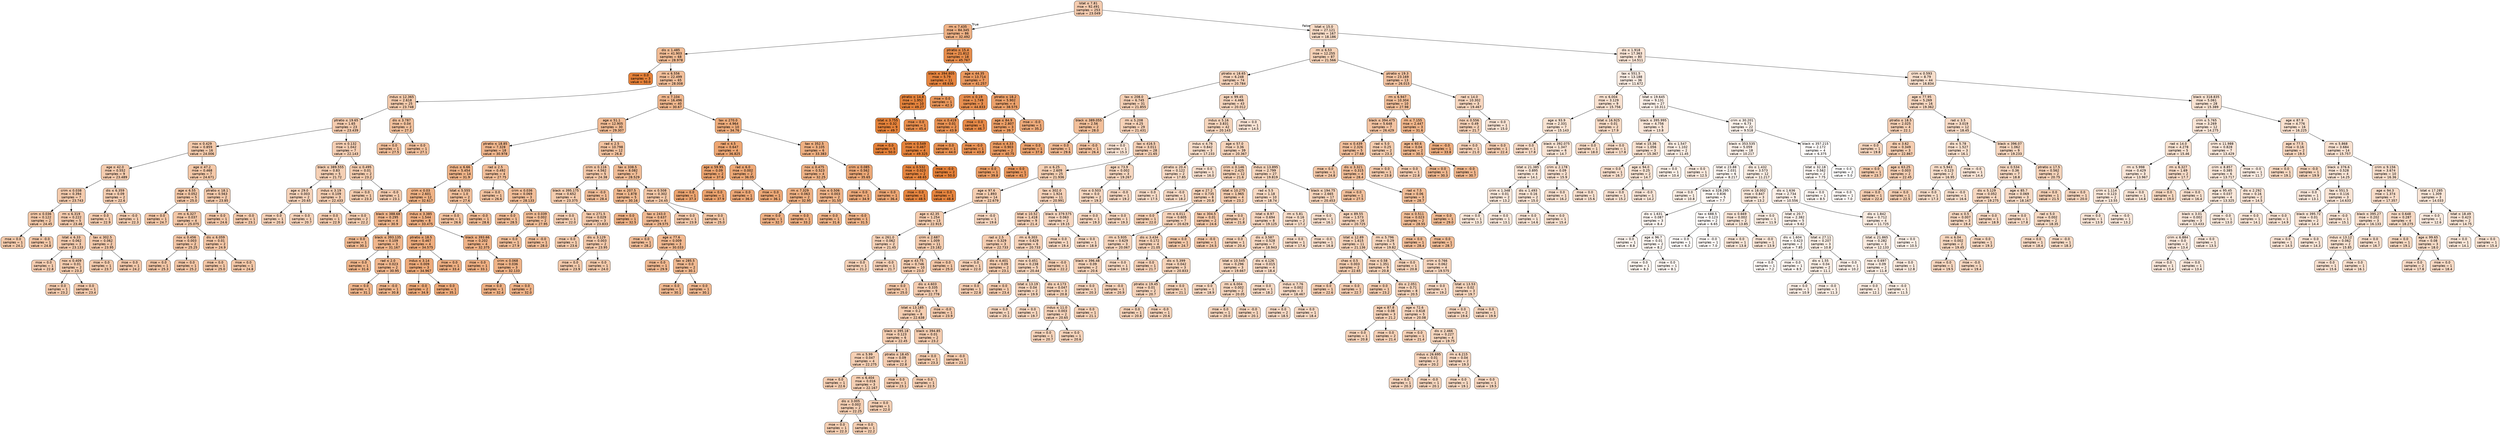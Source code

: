 digraph Tree {
node [shape=box, style="filled, rounded", color="black", fontname=helvetica] ;
edge [fontname=helvetica] ;
0 [label=<lstat &le; 7.81<br/>mse = 92.491<br/>samples = 253<br/>value = 23.049>, fillcolor="#f5ccb0"] ;
1 [label=<rm &le; 7.435<br/>mse = 84.345<br/>samples = 86<br/>value = 32.492>, fillcolor="#efb286"] ;
0 -> 1 [labeldistance=2.5, labelangle=45, headlabel="True"] ;
2 [label=<dis &le; 1.485<br/>mse = 41.903<br/>samples = 68<br/>value = 28.978>, fillcolor="#f1bc95"] ;
1 -> 2 ;
3 [label=<mse = 0.0<br/>samples = 3<br/>value = 50.0>, fillcolor="#e58139"] ;
2 -> 3 ;
4 [label=<rm &le; 6.556<br/>mse = 22.499<br/>samples = 65<br/>value = 28.008>, fillcolor="#f2bf9a"] ;
2 -> 4 ;
5 [label=<indus &le; 12.365<br/>mse = 2.618<br/>samples = 25<br/>value = 23.748>, fillcolor="#f4cbad"] ;
4 -> 5 ;
6 [label=<ptratio &le; 19.65<br/>mse = 1.65<br/>samples = 23<br/>value = 23.439>, fillcolor="#f4cbae"] ;
5 -> 6 ;
7 [label=<nox &le; 0.429<br/>mse = 0.859<br/>samples = 16<br/>value = 24.006>, fillcolor="#f4caab"] ;
6 -> 7 ;
8 [label=<age &le; 42.0<br/>mse = 0.552<br/>samples = 9<br/>value = 23.489>, fillcolor="#f4cbae"] ;
7 -> 8 ;
9 [label=<crim &le; 0.038<br/>mse = 0.394<br/>samples = 7<br/>value = 23.743>, fillcolor="#f4cbad"] ;
8 -> 9 ;
10 [label=<crim &le; 0.036<br/>mse = 0.122<br/>samples = 2<br/>value = 24.45>, fillcolor="#f4c9a9"] ;
9 -> 10 ;
11 [label=<mse = 0.0<br/>samples = 1<br/>value = 24.1>, fillcolor="#f4caab"] ;
10 -> 11 ;
12 [label=<mse = -0.0<br/>samples = 1<br/>value = 24.8>, fillcolor="#f4c8a8"] ;
10 -> 12 ;
13 [label=<rm &le; 6.319<br/>mse = 0.222<br/>samples = 5<br/>value = 23.46>, fillcolor="#f4cbae"] ;
9 -> 13 ;
14 [label=<lstat &le; 6.33<br/>mse = 0.062<br/>samples = 3<br/>value = 23.133>, fillcolor="#f5ccaf"] ;
13 -> 14 ;
15 [label=<mse = 0.0<br/>samples = 1<br/>value = 22.8>, fillcolor="#f5cdb1"] ;
14 -> 15 ;
16 [label=<nox &le; 0.409<br/>mse = 0.01<br/>samples = 2<br/>value = 23.3>, fillcolor="#f4ccae"] ;
14 -> 16 ;
17 [label=<mse = 0.0<br/>samples = 1<br/>value = 23.2>, fillcolor="#f4ccaf"] ;
16 -> 17 ;
18 [label=<mse = 0.0<br/>samples = 1<br/>value = 23.4>, fillcolor="#f4cbae"] ;
16 -> 18 ;
19 [label=<tax &le; 302.5<br/>mse = 0.062<br/>samples = 2<br/>value = 23.95>, fillcolor="#f4caac"] ;
13 -> 19 ;
20 [label=<mse = 0.0<br/>samples = 1<br/>value = 23.7>, fillcolor="#f4cbad"] ;
19 -> 20 ;
21 [label=<mse = 0.0<br/>samples = 1<br/>value = 24.2>, fillcolor="#f4c9ab"] ;
19 -> 21 ;
22 [label=<dis &le; 6.359<br/>mse = 0.09<br/>samples = 2<br/>value = 22.6>, fillcolor="#f5ceb2"] ;
8 -> 22 ;
23 [label=<mse = 0.0<br/>samples = 1<br/>value = 22.9>, fillcolor="#f5cdb0"] ;
22 -> 23 ;
24 [label=<mse = -0.0<br/>samples = 1<br/>value = 22.3>, fillcolor="#f5cfb3"] ;
22 -> 24 ;
25 [label=<age &le; 47.2<br/>mse = 0.468<br/>samples = 7<br/>value = 24.671>, fillcolor="#f4c8a8"] ;
7 -> 25 ;
26 [label=<age &le; 6.55<br/>mse = 0.052<br/>samples = 5<br/>value = 25.0>, fillcolor="#f3c7a7"] ;
25 -> 26 ;
27 [label=<mse = 0.0<br/>samples = 1<br/>value = 24.7>, fillcolor="#f4c8a8"] ;
26 -> 27 ;
28 [label=<rm &le; 6.327<br/>mse = 0.037<br/>samples = 4<br/>value = 25.075>, fillcolor="#f3c7a7"] ;
26 -> 28 ;
29 [label=<nox &le; 0.456<br/>mse = 0.003<br/>samples = 2<br/>value = 25.25>, fillcolor="#f3c6a6"] ;
28 -> 29 ;
30 [label=<mse = 0.0<br/>samples = 1<br/>value = 25.3>, fillcolor="#f3c6a6"] ;
29 -> 30 ;
31 [label=<mse = 0.0<br/>samples = 1<br/>value = 25.2>, fillcolor="#f3c6a6"] ;
29 -> 31 ;
32 [label=<dis &le; 6.059<br/>mse = 0.01<br/>samples = 2<br/>value = 24.9>, fillcolor="#f4c7a7"] ;
28 -> 32 ;
33 [label=<mse = 0.0<br/>samples = 1<br/>value = 25.0>, fillcolor="#f3c7a7"] ;
32 -> 33 ;
34 [label=<mse = 0.0<br/>samples = 1<br/>value = 24.8>, fillcolor="#f4c8a8"] ;
32 -> 34 ;
35 [label=<ptratio &le; 18.1<br/>mse = 0.563<br/>samples = 2<br/>value = 23.85>, fillcolor="#f4caac"] ;
25 -> 35 ;
36 [label=<mse = 0.0<br/>samples = 1<br/>value = 24.6>, fillcolor="#f4c8a9"] ;
35 -> 36 ;
37 [label=<mse = -0.0<br/>samples = 1<br/>value = 23.1>, fillcolor="#f5ccaf"] ;
35 -> 37 ;
38 [label=<crim &le; 0.132<br/>mse = 1.042<br/>samples = 7<br/>value = 22.143>, fillcolor="#f5cfb4"] ;
6 -> 38 ;
39 [label=<black &le; 389.555<br/>mse = 0.83<br/>samples = 5<br/>value = 21.72>, fillcolor="#f5d0b5"] ;
38 -> 39 ;
40 [label=<age &le; 29.0<br/>mse = 0.003<br/>samples = 2<br/>value = 20.65>, fillcolor="#f6d3ba"] ;
39 -> 40 ;
41 [label=<mse = 0.0<br/>samples = 1<br/>value = 20.6>, fillcolor="#f6d3ba"] ;
40 -> 41 ;
42 [label=<mse = 0.0<br/>samples = 1<br/>value = 20.7>, fillcolor="#f6d3ba"] ;
40 -> 42 ;
43 [label=<indus &le; 3.19<br/>mse = 0.109<br/>samples = 3<br/>value = 22.433>, fillcolor="#f5ceb2"] ;
39 -> 43 ;
44 [label=<mse = 0.0<br/>samples = 1<br/>value = 22.9>, fillcolor="#f5cdb0"] ;
43 -> 44 ;
45 [label=<mse = 0.0<br/>samples = 2<br/>value = 22.2>, fillcolor="#f5cfb3"] ;
43 -> 45 ;
46 [label=<nox &le; 0.495<br/>mse = 0.01<br/>samples = 2<br/>value = 23.2>, fillcolor="#f4ccaf"] ;
38 -> 46 ;
47 [label=<mse = 0.0<br/>samples = 1<br/>value = 23.3>, fillcolor="#f4ccae"] ;
46 -> 47 ;
48 [label=<mse = -0.0<br/>samples = 1<br/>value = 23.1>, fillcolor="#f5ccaf"] ;
46 -> 48 ;
49 [label=<dis &le; 3.787<br/>mse = 0.04<br/>samples = 2<br/>value = 27.3>, fillcolor="#f2c19d"] ;
5 -> 49 ;
50 [label=<mse = 0.0<br/>samples = 1<br/>value = 27.5>, fillcolor="#f2c09c"] ;
49 -> 50 ;
51 [label=<mse = 0.0<br/>samples = 1<br/>value = 27.1>, fillcolor="#f2c19e"] ;
49 -> 51 ;
52 [label=<rm &le; 7.104<br/>mse = 16.496<br/>samples = 40<br/>value = 30.67>, fillcolor="#f0b78e"] ;
4 -> 52 ;
53 [label=<age &le; 51.1<br/>mse = 12.905<br/>samples = 30<br/>value = 29.307>, fillcolor="#f1bb94"] ;
52 -> 53 ;
54 [label=<ptratio &le; 18.85<br/>mse = 7.328<br/>samples = 18<br/>value = 30.978>, fillcolor="#f0b68d"] ;
53 -> 54 ;
55 [label=<indus &le; 6.66<br/>mse = 5.454<br/>samples = 14<br/>value = 31.9>, fillcolor="#efb489"] ;
54 -> 55 ;
56 [label=<crim &le; 0.03<br/>mse = 2.601<br/>samples = 12<br/>value = 32.617>, fillcolor="#efb285"] ;
55 -> 56 ;
57 [label=<black &le; 388.68<br/>mse = 0.295<br/>samples = 4<br/>value = 30.9>, fillcolor="#f0b68d"] ;
56 -> 57 ;
58 [label=<mse = 0.0<br/>samples = 1<br/>value = 30.1>, fillcolor="#f0b991"] ;
57 -> 58 ;
59 [label=<black &le; 393.135<br/>mse = 0.109<br/>samples = 3<br/>value = 31.167>, fillcolor="#f0b68c"] ;
57 -> 59 ;
60 [label=<mse = 0.0<br/>samples = 1<br/>value = 31.6>, fillcolor="#f0b58a"] ;
59 -> 60 ;
61 [label=<rad &le; 2.0<br/>mse = 0.023<br/>samples = 2<br/>value = 30.95>, fillcolor="#f0b68d"] ;
59 -> 61 ;
62 [label=<mse = 0.0<br/>samples = 1<br/>value = 31.1>, fillcolor="#f0b68c"] ;
61 -> 62 ;
63 [label=<mse = -0.0<br/>samples = 1<br/>value = 30.8>, fillcolor="#f0b78d"] ;
61 -> 63 ;
64 [label=<indus &le; 3.385<br/>mse = 1.544<br/>samples = 8<br/>value = 33.475>, fillcolor="#efaf82"] ;
56 -> 64 ;
65 [label=<ptratio &le; 18.5<br/>mse = 0.467<br/>samples = 4<br/>value = 34.575>, fillcolor="#eeac7d"] ;
64 -> 65 ;
66 [label=<indus &le; 3.14<br/>mse = 0.009<br/>samples = 3<br/>value = 34.967>, fillcolor="#eeab7b"] ;
65 -> 66 ;
67 [label=<mse = -0.0<br/>samples = 2<br/>value = 34.9>, fillcolor="#eeab7b"] ;
66 -> 67 ;
68 [label=<mse = 0.0<br/>samples = 1<br/>value = 35.1>, fillcolor="#eeab7b"] ;
66 -> 68 ;
69 [label=<mse = 0.0<br/>samples = 1<br/>value = 33.4>, fillcolor="#efaf82"] ;
65 -> 69 ;
70 [label=<black &le; 393.66<br/>mse = 0.202<br/>samples = 4<br/>value = 32.375>, fillcolor="#efb287"] ;
64 -> 70 ;
71 [label=<mse = 0.0<br/>samples = 1<br/>value = 33.1>, fillcolor="#efb083"] ;
70 -> 71 ;
72 [label=<crim &le; 0.068<br/>mse = 0.036<br/>samples = 3<br/>value = 32.133>, fillcolor="#efb388"] ;
70 -> 72 ;
73 [label=<mse = 0.0<br/>samples = 1<br/>value = 32.4>, fillcolor="#efb286"] ;
72 -> 73 ;
74 [label=<mse = 0.0<br/>samples = 2<br/>value = 32.0>, fillcolor="#efb388"] ;
72 -> 74 ;
75 [label=<lstat &le; 5.555<br/>mse = 1.0<br/>samples = 2<br/>value = 27.6>, fillcolor="#f2c09c"] ;
55 -> 75 ;
76 [label=<mse = 0.0<br/>samples = 1<br/>value = 26.6>, fillcolor="#f3c3a0"] ;
75 -> 76 ;
77 [label=<mse = -0.0<br/>samples = 1<br/>value = 28.6>, fillcolor="#f1bd97"] ;
75 -> 77 ;
78 [label=<rad &le; 2.5<br/>mse = 0.492<br/>samples = 4<br/>value = 27.75>, fillcolor="#f2bf9b"] ;
54 -> 78 ;
79 [label=<mse = 0.0<br/>samples = 1<br/>value = 26.6>, fillcolor="#f3c3a0"] ;
78 -> 79 ;
80 [label=<crim &le; 0.036<br/>mse = 0.069<br/>samples = 3<br/>value = 28.133>, fillcolor="#f2be99"] ;
78 -> 80 ;
81 [label=<mse = 0.0<br/>samples = 1<br/>value = 28.5>, fillcolor="#f1bd98"] ;
80 -> 81 ;
82 [label=<crim &le; 0.039<br/>mse = 0.002<br/>samples = 2<br/>value = 27.95>, fillcolor="#f2bf9a"] ;
80 -> 82 ;
83 [label=<mse = 0.0<br/>samples = 1<br/>value = 27.9>, fillcolor="#f2bf9a"] ;
82 -> 83 ;
84 [label=<mse = -0.0<br/>samples = 1<br/>value = 28.0>, fillcolor="#f2bf9a"] ;
82 -> 84 ;
85 [label=<rad &le; 2.5<br/>mse = 10.798<br/>samples = 12<br/>value = 26.8>, fillcolor="#f2c29f"] ;
53 -> 85 ;
86 [label=<crim &le; 0.116<br/>mse = 4.562<br/>samples = 5<br/>value = 24.38>, fillcolor="#f4c9aa"] ;
85 -> 86 ;
87 [label=<black &le; 395.175<br/>mse = 0.652<br/>samples = 4<br/>value = 23.375>, fillcolor="#f4ccae"] ;
86 -> 87 ;
88 [label=<mse = 0.0<br/>samples = 1<br/>value = 22.0>, fillcolor="#f5cfb4"] ;
87 -> 88 ;
89 [label=<tax &le; 271.5<br/>mse = 0.029<br/>samples = 3<br/>value = 23.833>, fillcolor="#f4caac"] ;
87 -> 89 ;
90 [label=<mse = 0.0<br/>samples = 1<br/>value = 23.6>, fillcolor="#f4cbad"] ;
89 -> 90 ;
91 [label=<dis &le; 3.129<br/>mse = 0.003<br/>samples = 2<br/>value = 23.95>, fillcolor="#f4caac"] ;
89 -> 91 ;
92 [label=<mse = 0.0<br/>samples = 1<br/>value = 23.9>, fillcolor="#f4caac"] ;
91 -> 92 ;
93 [label=<mse = 0.0<br/>samples = 1<br/>value = 24.0>, fillcolor="#f4caab"] ;
91 -> 93 ;
94 [label=<mse = -0.0<br/>samples = 1<br/>value = 28.4>, fillcolor="#f1bd98"] ;
86 -> 94 ;
95 [label=<tax &le; 338.5<br/>mse = 8.082<br/>samples = 7<br/>value = 28.529>, fillcolor="#f1bd97"] ;
85 -> 95 ;
96 [label=<tax &le; 207.5<br/>mse = 1.878<br/>samples = 5<br/>value = 30.16>, fillcolor="#f0b990"] ;
95 -> 96 ;
97 [label=<mse = 0.0<br/>samples = 1<br/>value = 32.5>, fillcolor="#efb286"] ;
96 -> 97 ;
98 [label=<tax &le; 243.0<br/>mse = 0.637<br/>samples = 4<br/>value = 29.575>, fillcolor="#f1ba93"] ;
96 -> 98 ;
99 [label=<mse = 0.0<br/>samples = 1<br/>value = 28.2>, fillcolor="#f2be99"] ;
98 -> 99 ;
100 [label=<age &le; 77.6<br/>mse = 0.009<br/>samples = 3<br/>value = 30.033>, fillcolor="#f1b991"] ;
98 -> 100 ;
101 [label=<mse = 0.0<br/>samples = 1<br/>value = 29.9>, fillcolor="#f1b991"] ;
100 -> 101 ;
102 [label=<tax &le; 285.5<br/>mse = 0.0<br/>samples = 2<br/>value = 30.1>, fillcolor="#f0b991"] ;
100 -> 102 ;
103 [label=<mse = 0.0<br/>samples = 1<br/>value = 30.1>, fillcolor="#f0b991"] ;
102 -> 103 ;
104 [label=<mse = 0.0<br/>samples = 1<br/>value = 30.1>, fillcolor="#f0b991"] ;
102 -> 104 ;
105 [label=<nox &le; 0.508<br/>mse = 0.302<br/>samples = 2<br/>value = 24.45>, fillcolor="#f4c9a9"] ;
95 -> 105 ;
106 [label=<mse = 0.0<br/>samples = 1<br/>value = 23.9>, fillcolor="#f4caac"] ;
105 -> 106 ;
107 [label=<mse = 0.0<br/>samples = 1<br/>value = 25.0>, fillcolor="#f3c7a7"] ;
105 -> 107 ;
108 [label=<tax &le; 270.0<br/>mse = 4.964<br/>samples = 10<br/>value = 34.76>, fillcolor="#eeac7c"] ;
52 -> 108 ;
109 [label=<rad &le; 4.5<br/>mse = 0.647<br/>samples = 4<br/>value = 36.825>, fillcolor="#eda673"] ;
108 -> 109 ;
110 [label=<age &le; 59.95<br/>mse = 0.09<br/>samples = 2<br/>value = 37.6>, fillcolor="#eca470"] ;
109 -> 110 ;
111 [label=<mse = 0.0<br/>samples = 1<br/>value = 37.3>, fillcolor="#eca571"] ;
110 -> 111 ;
112 [label=<mse = 0.0<br/>samples = 1<br/>value = 37.9>, fillcolor="#eca36e"] ;
110 -> 112 ;
113 [label=<rad &le; 6.0<br/>mse = 0.002<br/>samples = 2<br/>value = 36.05>, fillcolor="#eda876"] ;
109 -> 113 ;
114 [label=<mse = 0.0<br/>samples = 1<br/>value = 36.0>, fillcolor="#eda877"] ;
113 -> 114 ;
115 [label=<mse = 0.0<br/>samples = 1<br/>value = 36.1>, fillcolor="#eda876"] ;
113 -> 115 ;
116 [label=<tax &le; 352.5<br/>mse = 3.105<br/>samples = 6<br/>value = 33.383>, fillcolor="#efb082"] ;
108 -> 116 ;
117 [label=<nox &le; 0.475<br/>mse = 0.523<br/>samples = 4<br/>value = 32.25>, fillcolor="#efb387"] ;
116 -> 117 ;
118 [label=<rm &le; 7.329<br/>mse = 0.063<br/>samples = 2<br/>value = 32.95>, fillcolor="#efb184"] ;
117 -> 118 ;
119 [label=<mse = 0.0<br/>samples = 1<br/>value = 32.7>, fillcolor="#efb185"] ;
118 -> 119 ;
120 [label=<mse = 0.0<br/>samples = 1<br/>value = 33.2>, fillcolor="#efb083"] ;
118 -> 120 ;
121 [label=<nox &le; 0.506<br/>mse = 0.003<br/>samples = 2<br/>value = 31.55>, fillcolor="#f0b58a"] ;
117 -> 121 ;
122 [label=<mse = 0.0<br/>samples = 1<br/>value = 31.6>, fillcolor="#f0b58a"] ;
121 -> 122 ;
123 [label=<mse = -0.0<br/>samples = 1<br/>value = 31.5>, fillcolor="#f0b58a"] ;
121 -> 123 ;
124 [label=<crim &le; 0.085<br/>mse = 0.562<br/>samples = 2<br/>value = 35.65>, fillcolor="#eda978"] ;
116 -> 124 ;
125 [label=<mse = 0.0<br/>samples = 1<br/>value = 34.9>, fillcolor="#eeab7b"] ;
124 -> 125 ;
126 [label=<mse = 0.0<br/>samples = 1<br/>value = 36.4>, fillcolor="#eda775"] ;
124 -> 126 ;
127 [label=<ptratio &le; 15.4<br/>mse = 21.812<br/>samples = 18<br/>value = 45.767>, fillcolor="#e78d4c"] ;
1 -> 127 ;
128 [label=<black &le; 394.805<br/>mse = 5.79<br/>samples = 11<br/>value = 48.636>, fillcolor="#e6853f"] ;
127 -> 128 ;
129 [label=<ptratio &le; 14.8<br/>mse = 1.952<br/>samples = 10<br/>value = 49.27>, fillcolor="#e5833c"] ;
128 -> 129 ;
130 [label=<lstat &le; 3.755<br/>mse = 0.32<br/>samples = 9<br/>value = 49.7>, fillcolor="#e5823a"] ;
129 -> 130 ;
131 [label=<mse = 0.0<br/>samples = 5<br/>value = 50.0>, fillcolor="#e58139"] ;
130 -> 131 ;
132 [label=<crim &le; 0.549<br/>mse = 0.467<br/>samples = 4<br/>value = 49.325>, fillcolor="#e5833c"] ;
130 -> 132 ;
133 [label=<nox &le; 0.532<br/>mse = 0.023<br/>samples = 2<br/>value = 48.65>, fillcolor="#e6853f"] ;
132 -> 133 ;
134 [label=<mse = 0.0<br/>samples = 1<br/>value = 48.5>, fillcolor="#e68540"] ;
133 -> 134 ;
135 [label=<mse = 0.0<br/>samples = 1<br/>value = 48.8>, fillcolor="#e6843e"] ;
133 -> 135 ;
136 [label=<mse = -0.0<br/>samples = 2<br/>value = 50.0>, fillcolor="#e58139"] ;
132 -> 136 ;
137 [label=<mse = 0.0<br/>samples = 1<br/>value = 45.4>, fillcolor="#e88e4d"] ;
129 -> 137 ;
138 [label=<mse = 0.0<br/>samples = 1<br/>value = 42.3>, fillcolor="#e9975b"] ;
128 -> 138 ;
139 [label=<age &le; 44.35<br/>mse = 13.714<br/>samples = 7<br/>value = 41.257>, fillcolor="#ea995f"] ;
127 -> 139 ;
140 [label=<crim &le; 0.19<br/>mse = 1.749<br/>samples = 3<br/>value = 44.833>, fillcolor="#e88f50"] ;
139 -> 140 ;
141 [label=<nox &le; 0.419<br/>mse = 0.01<br/>samples = 2<br/>value = 43.9>, fillcolor="#e99254"] ;
140 -> 141 ;
142 [label=<mse = 0.0<br/>samples = 1<br/>value = 44.0>, fillcolor="#e89253"] ;
141 -> 142 ;
143 [label=<mse = -0.0<br/>samples = 1<br/>value = 43.8>, fillcolor="#e99254"] ;
141 -> 143 ;
144 [label=<mse = 0.0<br/>samples = 1<br/>value = 46.7>, fillcolor="#e78a48"] ;
140 -> 144 ;
145 [label=<ptratio &le; 18.2<br/>mse = 5.902<br/>samples = 4<br/>value = 38.575>, fillcolor="#eca16b"] ;
139 -> 145 ;
146 [label=<age &le; 84.9<br/>mse = 2.807<br/>samples = 3<br/>value = 39.7>, fillcolor="#eb9e66"] ;
145 -> 146 ;
147 [label=<indus &le; 4.33<br/>mse = 0.903<br/>samples = 2<br/>value = 40.75>, fillcolor="#ea9b62"] ;
146 -> 147 ;
148 [label=<mse = 0.0<br/>samples = 1<br/>value = 39.8>, fillcolor="#eb9e66"] ;
147 -> 148 ;
149 [label=<mse = 0.0<br/>samples = 1<br/>value = 41.7>, fillcolor="#ea985e"] ;
147 -> 149 ;
150 [label=<mse = 0.0<br/>samples = 1<br/>value = 37.6>, fillcolor="#eca470"] ;
146 -> 150 ;
151 [label=<mse = -0.0<br/>samples = 1<br/>value = 35.2>, fillcolor="#eeaa7a"] ;
145 -> 151 ;
152 [label=<lstat &le; 15.0<br/>mse = 27.121<br/>samples = 167<br/>value = 18.186>, fillcolor="#f7dac5"] ;
0 -> 152 [labeldistance=2.5, labelangle=-45, headlabel="False"] ;
153 [label=<rm &le; 6.53<br/>mse = 12.255<br/>samples = 87<br/>value = 21.566>, fillcolor="#f5d1b6"] ;
152 -> 153 ;
154 [label=<ptratio &le; 18.65<br/>mse = 6.248<br/>samples = 74<br/>value = 20.784>, fillcolor="#f6d3ba"] ;
153 -> 154 ;
155 [label=<tax &le; 208.0<br/>mse = 6.745<br/>samples = 31<br/>value = 21.855>, fillcolor="#f5d0b5"] ;
154 -> 155 ;
156 [label=<black &le; 389.055<br/>mse = 2.56<br/>samples = 2<br/>value = 28.0>, fillcolor="#f2bf9a"] ;
155 -> 156 ;
157 [label=<mse = 0.0<br/>samples = 1<br/>value = 29.6>, fillcolor="#f1ba93"] ;
156 -> 157 ;
158 [label=<mse = -0.0<br/>samples = 1<br/>value = 26.4>, fillcolor="#f3c3a1"] ;
156 -> 158 ;
159 [label=<rm &le; 5.208<br/>mse = 4.25<br/>samples = 29<br/>value = 21.431>, fillcolor="#f6d1b7"] ;
155 -> 159 ;
160 [label=<mse = 0.0<br/>samples = 1<br/>value = 15.3>, fillcolor="#f9e2d2"] ;
159 -> 160 ;
161 [label=<tax &le; 416.5<br/>mse = 3.011<br/>samples = 28<br/>value = 21.65>, fillcolor="#f5d0b6"] ;
159 -> 161 ;
162 [label=<zn &le; 6.25<br/>mse = 2.609<br/>samples = 25<br/>value = 21.936>, fillcolor="#f5d0b4"] ;
161 -> 162 ;
163 [label=<age &le; 97.6<br/>mse = 1.893<br/>samples = 14<br/>value = 22.679>, fillcolor="#f5ceb1"] ;
162 -> 163 ;
164 [label=<age &le; 42.35<br/>mse = 1.254<br/>samples = 13<br/>value = 22.915>, fillcolor="#f5cdb0"] ;
163 -> 164 ;
165 [label=<tax &le; 261.0<br/>mse = 0.062<br/>samples = 2<br/>value = 21.45>, fillcolor="#f5d1b7"] ;
164 -> 165 ;
166 [label=<mse = 0.0<br/>samples = 1<br/>value = 21.2>, fillcolor="#f6d2b8"] ;
165 -> 166 ;
167 [label=<mse = -0.0<br/>samples = 1<br/>value = 21.7>, fillcolor="#f5d0b6"] ;
165 -> 167 ;
168 [label=<crim &le; 2.687<br/>mse = 1.009<br/>samples = 11<br/>value = 23.182>, fillcolor="#f4ccaf"] ;
164 -> 168 ;
169 [label=<age &le; 43.75<br/>mse = 0.746<br/>samples = 10<br/>value = 23.0>, fillcolor="#f5cdb0"] ;
168 -> 169 ;
170 [label=<mse = 0.0<br/>samples = 1<br/>value = 25.0>, fillcolor="#f3c7a7"] ;
169 -> 170 ;
171 [label=<dis &le; 4.603<br/>mse = 0.335<br/>samples = 9<br/>value = 22.778>, fillcolor="#f5cdb1"] ;
169 -> 171 ;
172 [label=<lstat &le; 13.185<br/>mse = 0.2<br/>samples = 8<br/>value = 22.638>, fillcolor="#f5ceb1"] ;
171 -> 172 ;
173 [label=<black &le; 395.18<br/>mse = 0.123<br/>samples = 6<br/>value = 22.45>, fillcolor="#f5ceb2"] ;
172 -> 173 ;
174 [label=<rm &le; 5.99<br/>mse = 0.047<br/>samples = 4<br/>value = 22.275>, fillcolor="#f5cfb3"] ;
173 -> 174 ;
175 [label=<mse = 0.0<br/>samples = 1<br/>value = 22.6>, fillcolor="#f5ceb2"] ;
174 -> 175 ;
176 [label=<rm &le; 6.404<br/>mse = 0.016<br/>samples = 3<br/>value = 22.167>, fillcolor="#f5cfb3"] ;
174 -> 176 ;
177 [label=<dis &le; 3.005<br/>mse = 0.002<br/>samples = 2<br/>value = 22.25>, fillcolor="#f5cfb3"] ;
176 -> 177 ;
178 [label=<mse = 0.0<br/>samples = 1<br/>value = 22.3>, fillcolor="#f5cfb3"] ;
177 -> 178 ;
179 [label=<mse = 0.0<br/>samples = 1<br/>value = 22.2>, fillcolor="#f5cfb3"] ;
177 -> 179 ;
180 [label=<mse = 0.0<br/>samples = 1<br/>value = 22.0>, fillcolor="#f5cfb4"] ;
176 -> 180 ;
181 [label=<ptratio &le; 18.45<br/>mse = 0.09<br/>samples = 2<br/>value = 22.8>, fillcolor="#f5cdb1"] ;
173 -> 181 ;
182 [label=<mse = 0.0<br/>samples = 1<br/>value = 23.1>, fillcolor="#f5ccaf"] ;
181 -> 182 ;
183 [label=<mse = 0.0<br/>samples = 1<br/>value = 22.5>, fillcolor="#f5ceb2"] ;
181 -> 183 ;
184 [label=<black &le; 394.85<br/>mse = 0.01<br/>samples = 2<br/>value = 23.2>, fillcolor="#f4ccaf"] ;
172 -> 184 ;
185 [label=<mse = 0.0<br/>samples = 1<br/>value = 23.3>, fillcolor="#f4ccae"] ;
184 -> 185 ;
186 [label=<mse = -0.0<br/>samples = 1<br/>value = 23.1>, fillcolor="#f5ccaf"] ;
184 -> 186 ;
187 [label=<mse = -0.0<br/>samples = 1<br/>value = 23.9>, fillcolor="#f4caac"] ;
171 -> 187 ;
188 [label=<mse = 0.0<br/>samples = 1<br/>value = 25.0>, fillcolor="#f3c7a7"] ;
168 -> 188 ;
189 [label=<mse = -0.0<br/>samples = 1<br/>value = 19.6>, fillcolor="#f7d6bf"] ;
163 -> 189 ;
190 [label=<tax &le; 302.0<br/>mse = 1.924<br/>samples = 11<br/>value = 20.991>, fillcolor="#f6d2b9"] ;
162 -> 190 ;
191 [label=<lstat &le; 10.52<br/>mse = 1.418<br/>samples = 9<br/>value = 21.4>, fillcolor="#f6d1b7"] ;
190 -> 191 ;
192 [label=<rad &le; 2.5<br/>mse = 0.329<br/>samples = 3<br/>value = 22.733>, fillcolor="#f5cdb1"] ;
191 -> 192 ;
193 [label=<mse = 0.0<br/>samples = 1<br/>value = 22.0>, fillcolor="#f5cfb4"] ;
192 -> 193 ;
194 [label=<dis &le; 4.401<br/>mse = 0.09<br/>samples = 2<br/>value = 23.1>, fillcolor="#f5ccaf"] ;
192 -> 194 ;
195 [label=<mse = 0.0<br/>samples = 1<br/>value = 22.8>, fillcolor="#f5cdb1"] ;
194 -> 195 ;
196 [label=<mse = 0.0<br/>samples = 1<br/>value = 23.4>, fillcolor="#f4cbae"] ;
194 -> 196 ;
197 [label=<rm &le; 6.303<br/>mse = 0.629<br/>samples = 6<br/>value = 20.733>, fillcolor="#f6d3ba"] ;
191 -> 197 ;
198 [label=<nox &le; 0.451<br/>mse = 0.238<br/>samples = 5<br/>value = 20.44>, fillcolor="#f6d4bb"] ;
197 -> 198 ;
199 [label=<lstat &le; 13.19<br/>mse = 0.04<br/>samples = 2<br/>value = 19.9>, fillcolor="#f6d5bd"] ;
198 -> 199 ;
200 [label=<mse = 0.0<br/>samples = 1<br/>value = 20.1>, fillcolor="#f6d5bd"] ;
199 -> 200 ;
201 [label=<mse = 0.0<br/>samples = 1<br/>value = 19.7>, fillcolor="#f7d6be"] ;
199 -> 201 ;
202 [label=<dis &le; 4.173<br/>mse = 0.047<br/>samples = 3<br/>value = 20.8>, fillcolor="#f6d3b9"] ;
198 -> 202 ;
203 [label=<indus &le; 11.0<br/>mse = 0.003<br/>samples = 2<br/>value = 20.65>, fillcolor="#f6d3ba"] ;
202 -> 203 ;
204 [label=<mse = 0.0<br/>samples = 1<br/>value = 20.7>, fillcolor="#f6d3ba"] ;
203 -> 204 ;
205 [label=<mse = 0.0<br/>samples = 1<br/>value = 20.6>, fillcolor="#f6d3ba"] ;
203 -> 205 ;
206 [label=<mse = 0.0<br/>samples = 1<br/>value = 21.1>, fillcolor="#f6d2b8"] ;
202 -> 206 ;
207 [label=<mse = -0.0<br/>samples = 1<br/>value = 22.2>, fillcolor="#f5cfb3"] ;
197 -> 207 ;
208 [label=<black &le; 379.575<br/>mse = 0.063<br/>samples = 2<br/>value = 19.15>, fillcolor="#f7d7c1"] ;
190 -> 208 ;
209 [label=<mse = 0.0<br/>samples = 1<br/>value = 19.4>, fillcolor="#f7d7c0"] ;
208 -> 209 ;
210 [label=<mse = 0.0<br/>samples = 1<br/>value = 18.9>, fillcolor="#f7d8c2"] ;
208 -> 210 ;
211 [label=<age &le; 73.9<br/>mse = 0.002<br/>samples = 3<br/>value = 19.267>, fillcolor="#f7d7c0"] ;
161 -> 211 ;
212 [label=<nox &le; 0.503<br/>mse = 0.0<br/>samples = 2<br/>value = 19.3>, fillcolor="#f7d7c0"] ;
211 -> 212 ;
213 [label=<mse = 0.0<br/>samples = 1<br/>value = 19.3>, fillcolor="#f7d7c0"] ;
212 -> 213 ;
214 [label=<mse = 0.0<br/>samples = 1<br/>value = 19.3>, fillcolor="#f7d7c0"] ;
212 -> 214 ;
215 [label=<mse = -0.0<br/>samples = 1<br/>value = 19.2>, fillcolor="#f7d7c1"] ;
211 -> 215 ;
216 [label=<age &le; 99.45<br/>mse = 4.466<br/>samples = 43<br/>value = 20.012>, fillcolor="#f6d5bd"] ;
154 -> 216 ;
217 [label=<indus &le; 5.16<br/>mse = 3.831<br/>samples = 42<br/>value = 20.143>, fillcolor="#f6d5bc"] ;
216 -> 217 ;
218 [label=<indus &le; 4.76<br/>mse = 0.842<br/>samples = 3<br/>value = 17.233>, fillcolor="#f8ddc9"] ;
217 -> 218 ;
219 [label=<ptratio &le; 20.4<br/>mse = 0.122<br/>samples = 2<br/>value = 17.85>, fillcolor="#f8dbc6"] ;
218 -> 219 ;
220 [label=<mse = 0.0<br/>samples = 1<br/>value = 17.5>, fillcolor="#f8dcc8"] ;
219 -> 220 ;
221 [label=<mse = -0.0<br/>samples = 1<br/>value = 18.2>, fillcolor="#f7dac5"] ;
219 -> 221 ;
222 [label=<mse = 0.0<br/>samples = 1<br/>value = 16.0>, fillcolor="#f9e0cf"] ;
218 -> 222 ;
223 [label=<age &le; 57.0<br/>mse = 3.36<br/>samples = 39<br/>value = 20.367>, fillcolor="#f6d4bb"] ;
217 -> 223 ;
224 [label=<crim &le; 0.146<br/>mse = 2.425<br/>samples = 12<br/>value = 21.6>, fillcolor="#f5d1b6"] ;
223 -> 224 ;
225 [label=<age &le; 27.2<br/>mse = 0.735<br/>samples = 8<br/>value = 20.8>, fillcolor="#f6d3b9"] ;
224 -> 225 ;
226 [label=<mse = 0.0<br/>samples = 1<br/>value = 22.0>, fillcolor="#f5cfb4"] ;
225 -> 226 ;
227 [label=<rm &le; 6.011<br/>mse = 0.605<br/>samples = 7<br/>value = 20.629>, fillcolor="#f6d3ba"] ;
225 -> 227 ;
228 [label=<rm &le; 5.935<br/>mse = 0.629<br/>samples = 3<br/>value = 20.067>, fillcolor="#f6d5bd"] ;
227 -> 228 ;
229 [label=<black &le; 396.48<br/>mse = 0.09<br/>samples = 2<br/>value = 20.6>, fillcolor="#f6d3ba"] ;
228 -> 229 ;
230 [label=<mse = 0.0<br/>samples = 1<br/>value = 20.3>, fillcolor="#f6d4bc"] ;
229 -> 230 ;
231 [label=<mse = -0.0<br/>samples = 1<br/>value = 20.9>, fillcolor="#f6d2b9"] ;
229 -> 231 ;
232 [label=<mse = 0.0<br/>samples = 1<br/>value = 19.0>, fillcolor="#f7d8c1"] ;
228 -> 232 ;
233 [label=<dis &le; 3.434<br/>mse = 0.172<br/>samples = 4<br/>value = 21.05>, fillcolor="#f6d2b8"] ;
227 -> 233 ;
234 [label=<mse = 0.0<br/>samples = 1<br/>value = 21.7>, fillcolor="#f5d0b6"] ;
233 -> 234 ;
235 [label=<dis &le; 5.399<br/>mse = 0.042<br/>samples = 3<br/>value = 20.833>, fillcolor="#f6d3b9"] ;
233 -> 235 ;
236 [label=<ptratio &le; 19.45<br/>mse = 0.01<br/>samples = 2<br/>value = 20.7>, fillcolor="#f6d3ba"] ;
235 -> 236 ;
237 [label=<mse = 0.0<br/>samples = 1<br/>value = 20.8>, fillcolor="#f6d3b9"] ;
236 -> 237 ;
238 [label=<mse = -0.0<br/>samples = 1<br/>value = 20.6>, fillcolor="#f6d3ba"] ;
236 -> 238 ;
239 [label=<mse = 0.0<br/>samples = 1<br/>value = 21.1>, fillcolor="#f6d2b8"] ;
235 -> 239 ;
240 [label=<lstat &le; 10.275<br/>mse = 1.965<br/>samples = 4<br/>value = 23.2>, fillcolor="#f4ccaf"] ;
224 -> 240 ;
241 [label=<tax &le; 304.5<br/>mse = 0.01<br/>samples = 2<br/>value = 24.6>, fillcolor="#f4c8a9"] ;
240 -> 241 ;
242 [label=<mse = 0.0<br/>samples = 1<br/>value = 24.7>, fillcolor="#f4c8a8"] ;
241 -> 242 ;
243 [label=<mse = -0.0<br/>samples = 1<br/>value = 24.5>, fillcolor="#f4c8a9"] ;
241 -> 243 ;
244 [label=<mse = 0.0<br/>samples = 2<br/>value = 21.8>, fillcolor="#f5d0b5"] ;
240 -> 244 ;
245 [label=<indus &le; 13.895<br/>mse = 2.799<br/>samples = 27<br/>value = 19.819>, fillcolor="#f6d6be"] ;
223 -> 245 ;
246 [label=<rad &le; 5.5<br/>mse = 1.18<br/>samples = 10<br/>value = 18.74>, fillcolor="#f7d9c3"] ;
245 -> 246 ;
247 [label=<lstat &le; 8.97<br/>mse = 0.694<br/>samples = 8<br/>value = 19.125>, fillcolor="#f7d7c1"] ;
246 -> 247 ;
248 [label=<mse = 0.0<br/>samples = 1<br/>value = 20.4>, fillcolor="#f6d4bb"] ;
247 -> 248 ;
249 [label=<dis &le; 3.587<br/>mse = 0.528<br/>samples = 7<br/>value = 18.943>, fillcolor="#f7d8c2"] ;
247 -> 249 ;
250 [label=<lstat &le; 10.545<br/>mse = 0.296<br/>samples = 3<br/>value = 19.667>, fillcolor="#f7d6be"] ;
249 -> 250 ;
251 [label=<mse = 0.0<br/>samples = 1<br/>value = 18.9>, fillcolor="#f7d8c2"] ;
250 -> 251 ;
252 [label=<rm &le; 6.004<br/>mse = 0.002<br/>samples = 2<br/>value = 20.05>, fillcolor="#f6d5bd"] ;
250 -> 252 ;
253 [label=<mse = 0.0<br/>samples = 1<br/>value = 20.0>, fillcolor="#f6d5bd"] ;
252 -> 253 ;
254 [label=<mse = -0.0<br/>samples = 1<br/>value = 20.1>, fillcolor="#f6d5bd"] ;
252 -> 254 ;
255 [label=<dis &le; 4.126<br/>mse = 0.015<br/>samples = 4<br/>value = 18.4>, fillcolor="#f7d9c4"] ;
249 -> 255 ;
256 [label=<mse = 0.0<br/>samples = 1<br/>value = 18.2>, fillcolor="#f7dac5"] ;
255 -> 256 ;
257 [label=<indus &le; 7.76<br/>mse = 0.002<br/>samples = 3<br/>value = 18.467>, fillcolor="#f7d9c4"] ;
255 -> 257 ;
258 [label=<mse = 0.0<br/>samples = 2<br/>value = 18.5>, fillcolor="#f7d9c4"] ;
257 -> 258 ;
259 [label=<mse = 0.0<br/>samples = 1<br/>value = 18.4>, fillcolor="#f7d9c4"] ;
257 -> 259 ;
260 [label=<rm &le; 5.81<br/>mse = 0.16<br/>samples = 2<br/>value = 17.2>, fillcolor="#f8ddc9"] ;
246 -> 260 ;
261 [label=<mse = 0.0<br/>samples = 1<br/>value = 17.6>, fillcolor="#f8dcc8"] ;
260 -> 261 ;
262 [label=<mse = -0.0<br/>samples = 1<br/>value = 16.8>, fillcolor="#f8decb"] ;
260 -> 262 ;
263 [label=<black &le; 194.75<br/>mse = 2.665<br/>samples = 17<br/>value = 20.453>, fillcolor="#f6d4bb"] ;
245 -> 263 ;
264 [label=<mse = 0.0<br/>samples = 1<br/>value = 16.1>, fillcolor="#f9e0ce"] ;
263 -> 264 ;
265 [label=<age &le; 89.55<br/>mse = 1.573<br/>samples = 16<br/>value = 20.725>, fillcolor="#f6d3ba"] ;
263 -> 265 ;
266 [label=<lstat &le; 12.89<br/>mse = 1.615<br/>samples = 11<br/>value = 21.136>, fillcolor="#f6d2b8"] ;
265 -> 266 ;
267 [label=<chas &le; 0.5<br/>mse = 0.003<br/>samples = 2<br/>value = 22.65>, fillcolor="#f5ceb1"] ;
266 -> 267 ;
268 [label=<mse = 0.0<br/>samples = 1<br/>value = 22.6>, fillcolor="#f5ceb2"] ;
267 -> 268 ;
269 [label=<mse = 0.0<br/>samples = 1<br/>value = 22.7>, fillcolor="#f5cdb1"] ;
267 -> 269 ;
270 [label=<nox &le; 0.58<br/>mse = 1.351<br/>samples = 9<br/>value = 20.8>, fillcolor="#f6d3b9"] ;
266 -> 270 ;
271 [label=<mse = 0.0<br/>samples = 1<br/>value = 23.2>, fillcolor="#f4ccaf"] ;
270 -> 271 ;
272 [label=<dis &le; 2.051<br/>mse = 0.71<br/>samples = 8<br/>value = 20.5>, fillcolor="#f6d4bb"] ;
270 -> 272 ;
273 [label=<age &le; 87.8<br/>mse = 0.08<br/>samples = 3<br/>value = 21.2>, fillcolor="#f6d2b8"] ;
272 -> 273 ;
274 [label=<mse = 0.0<br/>samples = 1<br/>value = 20.8>, fillcolor="#f6d3b9"] ;
273 -> 274 ;
275 [label=<mse = 0.0<br/>samples = 2<br/>value = 21.4>, fillcolor="#f6d1b7"] ;
273 -> 275 ;
276 [label=<age &le; 72.6<br/>mse = 0.618<br/>samples = 5<br/>value = 20.08>, fillcolor="#f6d5bd"] ;
272 -> 276 ;
277 [label=<mse = 0.0<br/>samples = 1<br/>value = 21.4>, fillcolor="#f6d1b7"] ;
276 -> 277 ;
278 [label=<dis &le; 2.466<br/>mse = 0.227<br/>samples = 4<br/>value = 19.75>, fillcolor="#f6d6be"] ;
276 -> 278 ;
279 [label=<indus &le; 26.695<br/>mse = 0.01<br/>samples = 2<br/>value = 20.2>, fillcolor="#f6d4bc"] ;
278 -> 279 ;
280 [label=<mse = 0.0<br/>samples = 1<br/>value = 20.3>, fillcolor="#f6d4bc"] ;
279 -> 280 ;
281 [label=<mse = -0.0<br/>samples = 1<br/>value = 20.1>, fillcolor="#f6d5bd"] ;
279 -> 281 ;
282 [label=<rm &le; 6.215<br/>mse = 0.04<br/>samples = 2<br/>value = 19.3>, fillcolor="#f7d7c0"] ;
278 -> 282 ;
283 [label=<mse = 0.0<br/>samples = 1<br/>value = 19.1>, fillcolor="#f7d8c1"] ;
282 -> 283 ;
284 [label=<mse = 0.0<br/>samples = 1<br/>value = 19.5>, fillcolor="#f7d6bf"] ;
282 -> 284 ;
285 [label=<rm &le; 5.796<br/>mse = 0.29<br/>samples = 5<br/>value = 19.82>, fillcolor="#f6d6be"] ;
265 -> 285 ;
286 [label=<mse = 0.0<br/>samples = 1<br/>value = 20.8>, fillcolor="#f6d3b9"] ;
285 -> 286 ;
287 [label=<crim &le; 0.766<br/>mse = 0.062<br/>samples = 4<br/>value = 19.575>, fillcolor="#f7d6bf"] ;
285 -> 287 ;
288 [label=<mse = 0.0<br/>samples = 1<br/>value = 19.2>, fillcolor="#f7d7c1"] ;
287 -> 288 ;
289 [label=<lstat &le; 13.53<br/>mse = 0.02<br/>samples = 3<br/>value = 19.7>, fillcolor="#f7d6be"] ;
287 -> 289 ;
290 [label=<mse = 0.0<br/>samples = 2<br/>value = 19.6>, fillcolor="#f7d6bf"] ;
289 -> 290 ;
291 [label=<mse = 0.0<br/>samples = 1<br/>value = 19.9>, fillcolor="#f6d5bd"] ;
289 -> 291 ;
292 [label=<mse = 0.0<br/>samples = 1<br/>value = 14.5>, fillcolor="#fae4d5"] ;
216 -> 292 ;
293 [label=<ptratio &le; 19.3<br/>mse = 23.169<br/>samples = 13<br/>value = 26.015>, fillcolor="#f3c4a3"] ;
153 -> 293 ;
294 [label=<rm &le; 6.947<br/>mse = 10.304<br/>samples = 10<br/>value = 27.98>, fillcolor="#f2bf9a"] ;
293 -> 294 ;
295 [label=<black &le; 394.475<br/>mse = 5.648<br/>samples = 7<br/>value = 26.429>, fillcolor="#f3c3a1"] ;
294 -> 295 ;
296 [label=<nox &le; 0.439<br/>mse = 2.326<br/>samples = 5<br/>value = 27.68>, fillcolor="#f2bf9b"] ;
295 -> 296 ;
297 [label=<mse = 0.0<br/>samples = 1<br/>value = 24.8>, fillcolor="#f4c8a8"] ;
296 -> 297 ;
298 [label=<dis &le; 3.321<br/>mse = 0.315<br/>samples = 4<br/>value = 28.4>, fillcolor="#f1bd98"] ;
296 -> 298 ;
299 [label=<mse = 0.0<br/>samples = 1<br/>value = 27.5>, fillcolor="#f2c09c"] ;
298 -> 299 ;
300 [label=<rad &le; 7.5<br/>mse = 0.06<br/>samples = 3<br/>value = 28.7>, fillcolor="#f1bd97"] ;
298 -> 300 ;
301 [label=<nox &le; 0.511<br/>mse = 0.023<br/>samples = 2<br/>value = 28.55>, fillcolor="#f1bd97"] ;
300 -> 301 ;
302 [label=<mse = 0.0<br/>samples = 1<br/>value = 28.4>, fillcolor="#f1bd98"] ;
301 -> 302 ;
303 [label=<mse = 0.0<br/>samples = 1<br/>value = 28.7>, fillcolor="#f1bd97"] ;
301 -> 303 ;
304 [label=<mse = 0.0<br/>samples = 1<br/>value = 29.0>, fillcolor="#f1bc95"] ;
300 -> 304 ;
305 [label=<rad &le; 5.0<br/>mse = 0.25<br/>samples = 2<br/>value = 23.3>, fillcolor="#f4ccae"] ;
295 -> 305 ;
306 [label=<mse = 0.0<br/>samples = 1<br/>value = 23.8>, fillcolor="#f4caac"] ;
305 -> 306 ;
307 [label=<mse = 0.0<br/>samples = 1<br/>value = 22.8>, fillcolor="#f5cdb1"] ;
305 -> 307 ;
308 [label=<rm &le; 7.155<br/>mse = 2.447<br/>samples = 3<br/>value = 31.6>, fillcolor="#f0b58a"] ;
294 -> 308 ;
309 [label=<age &le; 60.6<br/>mse = 0.04<br/>samples = 2<br/>value = 30.5>, fillcolor="#f0b88f"] ;
308 -> 309 ;
310 [label=<mse = 0.0<br/>samples = 1<br/>value = 30.3>, fillcolor="#f0b890"] ;
309 -> 310 ;
311 [label=<mse = -0.0<br/>samples = 1<br/>value = 30.7>, fillcolor="#f0b78e"] ;
309 -> 311 ;
312 [label=<mse = -0.0<br/>samples = 1<br/>value = 33.8>, fillcolor="#eeae80"] ;
308 -> 312 ;
313 [label=<rad &le; 14.0<br/>mse = 10.302<br/>samples = 3<br/>value = 19.467>, fillcolor="#f7d6bf"] ;
293 -> 313 ;
314 [label=<nox &le; 0.556<br/>mse = 0.49<br/>samples = 2<br/>value = 21.7>, fillcolor="#f5d0b6"] ;
313 -> 314 ;
315 [label=<mse = 0.0<br/>samples = 1<br/>value = 21.0>, fillcolor="#f6d2b9"] ;
314 -> 315 ;
316 [label=<mse = 0.0<br/>samples = 1<br/>value = 22.4>, fillcolor="#f5ceb2"] ;
314 -> 316 ;
317 [label=<mse = 0.0<br/>samples = 1<br/>value = 15.0>, fillcolor="#f9e3d3"] ;
313 -> 317 ;
318 [label=<dis &le; 1.918<br/>mse = 17.363<br/>samples = 80<br/>value = 14.511>, fillcolor="#fae4d5"] ;
152 -> 318 ;
319 [label=<tax &le; 551.5<br/>mse = 13.188<br/>samples = 36<br/>value = 11.672>, fillcolor="#fbece2"] ;
318 -> 319 ;
320 [label=<rm &le; 6.004<br/>mse = 3.129<br/>samples = 9<br/>value = 15.756>, fillcolor="#f9e1d0"] ;
319 -> 320 ;
321 [label=<age &le; 93.9<br/>mse = 2.331<br/>samples = 7<br/>value = 15.143>, fillcolor="#f9e3d2"] ;
320 -> 321 ;
322 [label=<mse = 0.0<br/>samples = 1<br/>value = 17.8>, fillcolor="#f8dbc7"] ;
321 -> 322 ;
323 [label=<black &le; 392.075<br/>mse = 1.347<br/>samples = 6<br/>value = 14.7>, fillcolor="#f9e4d4"] ;
321 -> 323 ;
324 [label=<lstat &le; 21.385<br/>mse = 0.895<br/>samples = 4<br/>value = 14.1>, fillcolor="#fae6d7"] ;
323 -> 324 ;
325 [label=<crim &le; 1.348<br/>mse = 0.01<br/>samples = 2<br/>value = 13.2>, fillcolor="#fae8db"] ;
324 -> 325 ;
326 [label=<mse = 0.0<br/>samples = 1<br/>value = 13.3>, fillcolor="#fae8da"] ;
325 -> 326 ;
327 [label=<mse = 0.0<br/>samples = 1<br/>value = 13.1>, fillcolor="#fae8db"] ;
325 -> 327 ;
328 [label=<dis &le; 1.493<br/>mse = 0.16<br/>samples = 2<br/>value = 15.0>, fillcolor="#f9e3d3"] ;
324 -> 328 ;
329 [label=<mse = 0.0<br/>samples = 1<br/>value = 14.6>, fillcolor="#f9e4d5"] ;
328 -> 329 ;
330 [label=<mse = 0.0<br/>samples = 1<br/>value = 15.4>, fillcolor="#f9e2d1"] ;
328 -> 330 ;
331 [label=<crim &le; 2.178<br/>mse = 0.09<br/>samples = 2<br/>value = 15.9>, fillcolor="#f9e0cf"] ;
323 -> 331 ;
332 [label=<mse = 0.0<br/>samples = 1<br/>value = 16.2>, fillcolor="#f9e0ce"] ;
331 -> 332 ;
333 [label=<mse = 0.0<br/>samples = 1<br/>value = 15.6>, fillcolor="#f9e1d0"] ;
331 -> 333 ;
334 [label=<lstat &le; 16.925<br/>mse = 0.01<br/>samples = 2<br/>value = 17.9>, fillcolor="#f8dbc6"] ;
320 -> 334 ;
335 [label=<mse = 0.0<br/>samples = 1<br/>value = 18.0>, fillcolor="#f7dbc6"] ;
334 -> 335 ;
336 [label=<mse = 0.0<br/>samples = 1<br/>value = 17.8>, fillcolor="#f8dbc7"] ;
334 -> 336 ;
337 [label=<lstat &le; 19.645<br/>mse = 9.131<br/>samples = 27<br/>value = 10.311>, fillcolor="#fcf0e8"] ;
319 -> 337 ;
338 [label=<black &le; 395.995<br/>mse = 4.756<br/>samples = 5<br/>value = 13.8>, fillcolor="#fae6d8"] ;
337 -> 338 ;
339 [label=<lstat &le; 15.36<br/>mse = 1.056<br/>samples = 3<br/>value = 15.367>, fillcolor="#f9e2d1"] ;
338 -> 339 ;
340 [label=<mse = 0.0<br/>samples = 1<br/>value = 16.7>, fillcolor="#f8decc"] ;
339 -> 340 ;
341 [label=<age &le; 94.0<br/>mse = 0.25<br/>samples = 2<br/>value = 14.7>, fillcolor="#f9e4d4"] ;
339 -> 341 ;
342 [label=<mse = 0.0<br/>samples = 1<br/>value = 15.2>, fillcolor="#f9e2d2"] ;
341 -> 342 ;
343 [label=<mse = -0.0<br/>samples = 1<br/>value = 14.2>, fillcolor="#fae5d7"] ;
341 -> 343 ;
344 [label=<dis &le; 1.547<br/>mse = 1.102<br/>samples = 2<br/>value = 11.45>, fillcolor="#fbede3"] ;
338 -> 344 ;
345 [label=<mse = 0.0<br/>samples = 1<br/>value = 10.4>, fillcolor="#fcf0e7"] ;
344 -> 345 ;
346 [label=<mse = 0.0<br/>samples = 1<br/>value = 12.5>, fillcolor="#fbeade"] ;
344 -> 346 ;
347 [label=<crim &le; 30.201<br/>mse = 6.73<br/>samples = 22<br/>value = 9.518>, fillcolor="#fcf2eb"] ;
337 -> 347 ;
348 [label=<black &le; 353.535<br/>mse = 5.059<br/>samples = 18<br/>value = 10.217>, fillcolor="#fcf0e8"] ;
347 -> 348 ;
349 [label=<lstat &le; 23.88<br/>mse = 2.031<br/>samples = 6<br/>value = 8.217>, fillcolor="#fdf6f1"] ;
348 -> 349 ;
350 [label=<mse = 0.0<br/>samples = 1<br/>value = 10.8>, fillcolor="#fcefe5"] ;
349 -> 350 ;
351 [label=<black &le; 328.295<br/>mse = 0.836<br/>samples = 5<br/>value = 7.7>, fillcolor="#fdf7f3"] ;
349 -> 351 ;
352 [label=<dis &le; 1.631<br/>mse = 0.087<br/>samples = 3<br/>value = 8.4>, fillcolor="#fdf5f0"] ;
351 -> 352 ;
353 [label=<mse = 0.0<br/>samples = 1<br/>value = 8.8>, fillcolor="#fdf4ee"] ;
352 -> 353 ;
354 [label=<age &le; 96.7<br/>mse = 0.01<br/>samples = 2<br/>value = 8.2>, fillcolor="#fdf6f1"] ;
352 -> 354 ;
355 [label=<mse = 0.0<br/>samples = 1<br/>value = 8.3>, fillcolor="#fdf6f0"] ;
354 -> 355 ;
356 [label=<mse = 0.0<br/>samples = 1<br/>value = 8.1>, fillcolor="#fdf6f1"] ;
354 -> 356 ;
357 [label=<tax &le; 688.5<br/>mse = 0.123<br/>samples = 2<br/>value = 6.65>, fillcolor="#fefaf8"] ;
351 -> 357 ;
358 [label=<mse = 0.0<br/>samples = 1<br/>value = 6.3>, fillcolor="#fefbf9"] ;
357 -> 358 ;
359 [label=<mse = -0.0<br/>samples = 1<br/>value = 7.0>, fillcolor="#fef9f6"] ;
357 -> 359 ;
360 [label=<dis &le; 1.432<br/>mse = 3.573<br/>samples = 12<br/>value = 11.217>, fillcolor="#fbeee4"] ;
348 -> 360 ;
361 [label=<crim &le; 18.002<br/>mse = 0.847<br/>samples = 3<br/>value = 13.2>, fillcolor="#fae8db"] ;
360 -> 361 ;
362 [label=<nox &le; 0.669<br/>mse = 0.002<br/>samples = 2<br/>value = 13.85>, fillcolor="#fae6d8"] ;
361 -> 362 ;
363 [label=<mse = 0.0<br/>samples = 1<br/>value = 13.8>, fillcolor="#fae6d8"] ;
362 -> 363 ;
364 [label=<mse = -0.0<br/>samples = 1<br/>value = 13.9>, fillcolor="#fae6d8"] ;
362 -> 364 ;
365 [label=<mse = 0.0<br/>samples = 1<br/>value = 11.9>, fillcolor="#fbece1"] ;
361 -> 365 ;
366 [label=<dis &le; 1.636<br/>mse = 2.734<br/>samples = 9<br/>value = 10.556>, fillcolor="#fcefe7"] ;
360 -> 366 ;
367 [label=<lstat &le; 20.7<br/>mse = 2.382<br/>samples = 5<br/>value = 9.62>, fillcolor="#fcf2eb"] ;
366 -> 367 ;
368 [label=<dis &le; 1.604<br/>mse = 0.423<br/>samples = 2<br/>value = 7.85>, fillcolor="#fdf7f2"] ;
367 -> 368 ;
369 [label=<mse = 0.0<br/>samples = 1<br/>value = 7.2>, fillcolor="#fef9f5"] ;
368 -> 369 ;
370 [label=<mse = 0.0<br/>samples = 1<br/>value = 8.5>, fillcolor="#fdf5f0"] ;
368 -> 370 ;
371 [label=<lstat &le; 27.11<br/>mse = 0.207<br/>samples = 3<br/>value = 10.8>, fillcolor="#fcefe5"] ;
367 -> 371 ;
372 [label=<dis &le; 1.55<br/>mse = 0.04<br/>samples = 2<br/>value = 11.1>, fillcolor="#fbeee4"] ;
371 -> 372 ;
373 [label=<mse = 0.0<br/>samples = 1<br/>value = 10.9>, fillcolor="#fceee5"] ;
372 -> 373 ;
374 [label=<mse = -0.0<br/>samples = 1<br/>value = 11.3>, fillcolor="#fbede3"] ;
372 -> 374 ;
375 [label=<mse = 0.0<br/>samples = 1<br/>value = 10.2>, fillcolor="#fcf0e8"] ;
371 -> 375 ;
376 [label=<dis &le; 1.842<br/>mse = 0.712<br/>samples = 4<br/>value = 11.725>, fillcolor="#fbece1"] ;
366 -> 376 ;
377 [label=<lstat &le; 21.865<br/>mse = 0.282<br/>samples = 3<br/>value = 12.133>, fillcolor="#fbebe0"] ;
376 -> 377 ;
378 [label=<nox &le; 0.697<br/>mse = 0.09<br/>samples = 2<br/>value = 11.8>, fillcolor="#fbece1"] ;
377 -> 378 ;
379 [label=<mse = 0.0<br/>samples = 1<br/>value = 12.1>, fillcolor="#fbebe0"] ;
378 -> 379 ;
380 [label=<mse = -0.0<br/>samples = 1<br/>value = 11.5>, fillcolor="#fbede2"] ;
378 -> 380 ;
381 [label=<mse = 0.0<br/>samples = 1<br/>value = 12.8>, fillcolor="#fae9dd"] ;
377 -> 381 ;
382 [label=<mse = 0.0<br/>samples = 1<br/>value = 10.5>, fillcolor="#fcf0e7"] ;
376 -> 382 ;
383 [label=<black &le; 357.215<br/>mse = 2.172<br/>samples = 4<br/>value = 6.375>, fillcolor="#fefbf9"] ;
347 -> 383 ;
384 [label=<lstat &le; 32.18<br/>mse = 0.562<br/>samples = 2<br/>value = 7.75>, fillcolor="#fdf7f3"] ;
383 -> 384 ;
385 [label=<mse = 0.0<br/>samples = 1<br/>value = 8.5>, fillcolor="#fdf5f0"] ;
384 -> 385 ;
386 [label=<mse = 0.0<br/>samples = 1<br/>value = 7.0>, fillcolor="#fef9f6"] ;
384 -> 386 ;
387 [label=<mse = 0.0<br/>samples = 2<br/>value = 5.0>, fillcolor="#ffffff"] ;
383 -> 387 ;
388 [label=<crim &le; 0.593<br/>mse = 8.79<br/>samples = 44<br/>value = 16.834>, fillcolor="#f8decb"] ;
318 -> 388 ;
389 [label=<age &le; 77.95<br/>mse = 5.269<br/>samples = 16<br/>value = 19.362>, fillcolor="#f7d7c0"] ;
388 -> 389 ;
390 [label=<ptratio &le; 18.5<br/>mse = 2.025<br/>samples = 4<br/>value = 22.1>, fillcolor="#f5cfb4"] ;
389 -> 390 ;
391 [label=<mse = 0.0<br/>samples = 1<br/>value = 19.8>, fillcolor="#f6d6be"] ;
390 -> 391 ;
392 [label=<dis &le; 3.62<br/>mse = 0.349<br/>samples = 3<br/>value = 22.867>, fillcolor="#f5cdb0"] ;
390 -> 392 ;
393 [label=<mse = 0.0<br/>samples = 1<br/>value = 23.7>, fillcolor="#f4cbad"] ;
392 -> 393 ;
394 [label=<age &le; 63.25<br/>mse = 0.003<br/>samples = 2<br/>value = 22.45>, fillcolor="#f5ceb2"] ;
392 -> 394 ;
395 [label=<mse = 0.0<br/>samples = 1<br/>value = 22.4>, fillcolor="#f5ceb2"] ;
394 -> 395 ;
396 [label=<mse = 0.0<br/>samples = 1<br/>value = 22.5>, fillcolor="#f5ceb2"] ;
394 -> 396 ;
397 [label=<rad &le; 3.5<br/>mse = 3.019<br/>samples = 12<br/>value = 18.45>, fillcolor="#f7d9c4"] ;
389 -> 397 ;
398 [label=<dis &le; 5.78<br/>mse = 1.527<br/>samples = 3<br/>value = 16.1>, fillcolor="#f9e0ce"] ;
397 -> 398 ;
399 [label=<rm &le; 5.943<br/>mse = 0.123<br/>samples = 2<br/>value = 16.95>, fillcolor="#f8deca"] ;
398 -> 399 ;
400 [label=<mse = 0.0<br/>samples = 1<br/>value = 17.3>, fillcolor="#f8ddc9"] ;
399 -> 400 ;
401 [label=<mse = -0.0<br/>samples = 1<br/>value = 16.6>, fillcolor="#f8dfcc"] ;
399 -> 401 ;
402 [label=<mse = -0.0<br/>samples = 1<br/>value = 14.4>, fillcolor="#fae5d6"] ;
398 -> 402 ;
403 [label=<black &le; 396.07<br/>mse = 1.062<br/>samples = 9<br/>value = 19.233>, fillcolor="#f7d7c0"] ;
397 -> 403 ;
404 [label=<nox &le; 0.534<br/>mse = 0.36<br/>samples = 7<br/>value = 18.8>, fillcolor="#f7d8c2"] ;
403 -> 404 ;
405 [label=<dis &le; 5.129<br/>mse = 0.052<br/>samples = 4<br/>value = 19.275>, fillcolor="#f7d7c0"] ;
404 -> 405 ;
406 [label=<chas &le; 0.5<br/>mse = 0.007<br/>samples = 3<br/>value = 19.4>, fillcolor="#f7d7c0"] ;
405 -> 406 ;
407 [label=<rm &le; 6.04<br/>mse = 0.002<br/>samples = 2<br/>value = 19.45>, fillcolor="#f7d7bf"] ;
406 -> 407 ;
408 [label=<mse = 0.0<br/>samples = 1<br/>value = 19.5>, fillcolor="#f7d6bf"] ;
407 -> 408 ;
409 [label=<mse = -0.0<br/>samples = 1<br/>value = 19.4>, fillcolor="#f7d7c0"] ;
407 -> 409 ;
410 [label=<mse = 0.0<br/>samples = 1<br/>value = 19.3>, fillcolor="#f7d7c0"] ;
406 -> 410 ;
411 [label=<mse = 0.0<br/>samples = 1<br/>value = 18.9>, fillcolor="#f7d8c2"] ;
405 -> 411 ;
412 [label=<age &le; 85.7<br/>mse = 0.069<br/>samples = 3<br/>value = 18.167>, fillcolor="#f7dac5"] ;
404 -> 412 ;
413 [label=<mse = 0.0<br/>samples = 1<br/>value = 17.8>, fillcolor="#f8dbc7"] ;
412 -> 413 ;
414 [label=<rad &le; 5.0<br/>mse = 0.002<br/>samples = 2<br/>value = 18.35>, fillcolor="#f7dac4"] ;
412 -> 414 ;
415 [label=<mse = 0.0<br/>samples = 1<br/>value = 18.4>, fillcolor="#f7d9c4"] ;
414 -> 415 ;
416 [label=<mse = -0.0<br/>samples = 1<br/>value = 18.3>, fillcolor="#f7dac4"] ;
414 -> 416 ;
417 [label=<ptratio &le; 17.5<br/>mse = 0.562<br/>samples = 2<br/>value = 20.75>, fillcolor="#f6d3ba"] ;
403 -> 417 ;
418 [label=<mse = 0.0<br/>samples = 1<br/>value = 21.5>, fillcolor="#f5d1b6"] ;
417 -> 418 ;
419 [label=<mse = 0.0<br/>samples = 1<br/>value = 20.0>, fillcolor="#f6d5bd"] ;
417 -> 419 ;
420 [label=<black &le; 318.835<br/>mse = 5.061<br/>samples = 28<br/>value = 15.389>, fillcolor="#f9e2d1"] ;
388 -> 420 ;
421 [label=<crim &le; 5.765<br/>mse = 3.269<br/>samples = 12<br/>value = 14.275>, fillcolor="#fae5d6"] ;
420 -> 421 ;
422 [label=<rad &le; 14.0<br/>mse = 4.278<br/>samples = 5<br/>value = 15.46>, fillcolor="#f9e2d1"] ;
421 -> 422 ;
423 [label=<rm &le; 5.998<br/>mse = 0.429<br/>samples = 3<br/>value = 13.967>, fillcolor="#fae6d8"] ;
422 -> 423 ;
424 [label=<crim &le; 1.114<br/>mse = 0.123<br/>samples = 2<br/>value = 13.55>, fillcolor="#fae7d9"] ;
423 -> 424 ;
425 [label=<mse = 0.0<br/>samples = 1<br/>value = 13.9>, fillcolor="#fae6d8"] ;
424 -> 425 ;
426 [label=<mse = -0.0<br/>samples = 1<br/>value = 13.2>, fillcolor="#fae8db"] ;
424 -> 426 ;
427 [label=<mse = 0.0<br/>samples = 1<br/>value = 14.8>, fillcolor="#f9e4d4"] ;
423 -> 427 ;
428 [label=<rm &le; 6.327<br/>mse = 1.69<br/>samples = 2<br/>value = 17.7>, fillcolor="#f8dbc7"] ;
422 -> 428 ;
429 [label=<mse = 0.0<br/>samples = 1<br/>value = 19.0>, fillcolor="#f7d8c1"] ;
428 -> 429 ;
430 [label=<mse = 0.0<br/>samples = 1<br/>value = 16.4>, fillcolor="#f8dfcd"] ;
428 -> 430 ;
431 [label=<crim &le; 11.988<br/>mse = 0.828<br/>samples = 7<br/>value = 13.429>, fillcolor="#fae7da"] ;
421 -> 431 ;
432 [label=<crim &le; 8.857<br/>mse = 0.385<br/>samples = 6<br/>value = 13.717>, fillcolor="#fae7d9"] ;
431 -> 432 ;
433 [label=<age &le; 95.45<br/>mse = 0.037<br/>samples = 4<br/>value = 13.325>, fillcolor="#fae8da"] ;
432 -> 433 ;
434 [label=<black &le; 3.01<br/>mse = 0.002<br/>samples = 3<br/>value = 13.433>, fillcolor="#fae7da"] ;
433 -> 434 ;
435 [label=<crim &le; 6.884<br/>mse = 0.0<br/>samples = 2<br/>value = 13.4>, fillcolor="#fae7da"] ;
434 -> 435 ;
436 [label=<mse = 0.0<br/>samples = 1<br/>value = 13.4>, fillcolor="#fae7da"] ;
435 -> 436 ;
437 [label=<mse = 0.0<br/>samples = 1<br/>value = 13.4>, fillcolor="#fae7da"] ;
435 -> 437 ;
438 [label=<mse = 0.0<br/>samples = 1<br/>value = 13.5>, fillcolor="#fae7da"] ;
434 -> 438 ;
439 [label=<mse = -0.0<br/>samples = 1<br/>value = 13.0>, fillcolor="#fae9dc"] ;
433 -> 439 ;
440 [label=<dis &le; 2.292<br/>mse = 0.16<br/>samples = 2<br/>value = 14.5>, fillcolor="#fae4d5"] ;
432 -> 440 ;
441 [label=<mse = 0.0<br/>samples = 1<br/>value = 14.1>, fillcolor="#fae6d7"] ;
440 -> 441 ;
442 [label=<mse = 0.0<br/>samples = 1<br/>value = 14.9>, fillcolor="#f9e3d3"] ;
440 -> 442 ;
443 [label=<mse = -0.0<br/>samples = 1<br/>value = 11.7>, fillcolor="#fbece2"] ;
431 -> 443 ;
444 [label=<age &le; 87.9<br/>mse = 4.776<br/>samples = 16<br/>value = 16.225>, fillcolor="#f9e0ce"] ;
420 -> 444 ;
445 [label=<age &le; 77.5<br/>mse = 0.16<br/>samples = 2<br/>value = 19.5>, fillcolor="#f7d6bf"] ;
444 -> 445 ;
446 [label=<mse = 0.0<br/>samples = 1<br/>value = 19.1>, fillcolor="#f7d8c1"] ;
445 -> 446 ;
447 [label=<mse = -0.0<br/>samples = 1<br/>value = 19.9>, fillcolor="#f6d5bd"] ;
445 -> 447 ;
448 [label=<rm &le; 5.868<br/>mse = 3.684<br/>samples = 14<br/>value = 15.757>, fillcolor="#f9e1d0"] ;
444 -> 448 ;
449 [label=<black &le; 376.6<br/>mse = 0.528<br/>samples = 4<br/>value = 14.25>, fillcolor="#fae5d6"] ;
448 -> 449 ;
450 [label=<mse = 0.0<br/>samples = 1<br/>value = 13.1>, fillcolor="#fae8db"] ;
449 -> 450 ;
451 [label=<tax &le; 551.5<br/>mse = 0.116<br/>samples = 3<br/>value = 14.633>, fillcolor="#f9e4d5"] ;
449 -> 451 ;
452 [label=<black &le; 395.72<br/>mse = 0.01<br/>samples = 2<br/>value = 14.4>, fillcolor="#fae5d6"] ;
451 -> 452 ;
453 [label=<mse = 0.0<br/>samples = 1<br/>value = 14.5>, fillcolor="#fae4d5"] ;
452 -> 453 ;
454 [label=<mse = 0.0<br/>samples = 1<br/>value = 14.3>, fillcolor="#fae5d6"] ;
452 -> 454 ;
455 [label=<mse = -0.0<br/>samples = 1<br/>value = 15.1>, fillcolor="#f9e3d3"] ;
451 -> 455 ;
456 [label=<crim &le; 9.156<br/>mse = 3.674<br/>samples = 10<br/>value = 16.36>, fillcolor="#f8dfcd"] ;
448 -> 456 ;
457 [label=<age &le; 94.3<br/>mse = 1.374<br/>samples = 7<br/>value = 17.357>, fillcolor="#f8dcc9"] ;
456 -> 457 ;
458 [label=<black &le; 395.27<br/>mse = 0.202<br/>samples = 3<br/>value = 16.133>, fillcolor="#f9e0ce"] ;
457 -> 458 ;
459 [label=<indus &le; 13.12<br/>mse = 0.062<br/>samples = 2<br/>value = 15.85>, fillcolor="#f9e1cf"] ;
458 -> 459 ;
460 [label=<mse = 0.0<br/>samples = 1<br/>value = 15.6>, fillcolor="#f9e1d0"] ;
459 -> 460 ;
461 [label=<mse = 0.0<br/>samples = 1<br/>value = 16.1>, fillcolor="#f9e0ce"] ;
459 -> 461 ;
462 [label=<mse = 0.0<br/>samples = 1<br/>value = 16.7>, fillcolor="#f8decc"] ;
458 -> 462 ;
463 [label=<nox &le; 0.648<br/>mse = 0.287<br/>samples = 4<br/>value = 18.275>, fillcolor="#f7dac5"] ;
457 -> 463 ;
464 [label=<mse = 0.0<br/>samples = 1<br/>value = 19.1>, fillcolor="#f7d8c1"] ;
463 -> 464 ;
465 [label=<age &le; 99.65<br/>mse = 0.08<br/>samples = 3<br/>value = 18.0>, fillcolor="#f7dbc6"] ;
463 -> 465 ;
466 [label=<mse = 0.0<br/>samples = 2<br/>value = 17.8>, fillcolor="#f8dbc7"] ;
465 -> 466 ;
467 [label=<mse = 0.0<br/>samples = 1<br/>value = 18.4>, fillcolor="#f7d9c4"] ;
465 -> 467 ;
468 [label=<lstat &le; 17.285<br/>mse = 1.309<br/>samples = 3<br/>value = 14.033>, fillcolor="#fae6d7"] ;
456 -> 468 ;
469 [label=<mse = 0.0<br/>samples = 1<br/>value = 12.6>, fillcolor="#fbeade"] ;
468 -> 469 ;
470 [label=<lstat &le; 18.49<br/>mse = 0.423<br/>samples = 2<br/>value = 14.75>, fillcolor="#f9e4d4"] ;
468 -> 470 ;
471 [label=<mse = 0.0<br/>samples = 1<br/>value = 14.1>, fillcolor="#fae6d7"] ;
470 -> 471 ;
472 [label=<mse = 0.0<br/>samples = 1<br/>value = 15.4>, fillcolor="#f9e2d1"] ;
470 -> 472 ;
}